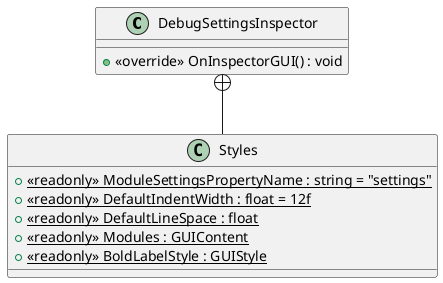 @startuml
class DebugSettingsInspector {
    + <<override>> OnInspectorGUI() : void
}
class Styles {
    + {static} <<readonly>> ModuleSettingsPropertyName : string = "settings"
    + {static} <<readonly>> DefaultIndentWidth : float = 12f
    + {static} <<readonly>> DefaultLineSpace : float
    + {static} <<readonly>> Modules : GUIContent
    + {static} <<readonly>> BoldLabelStyle : GUIStyle
}
DebugSettingsInspector +-- Styles
@enduml
